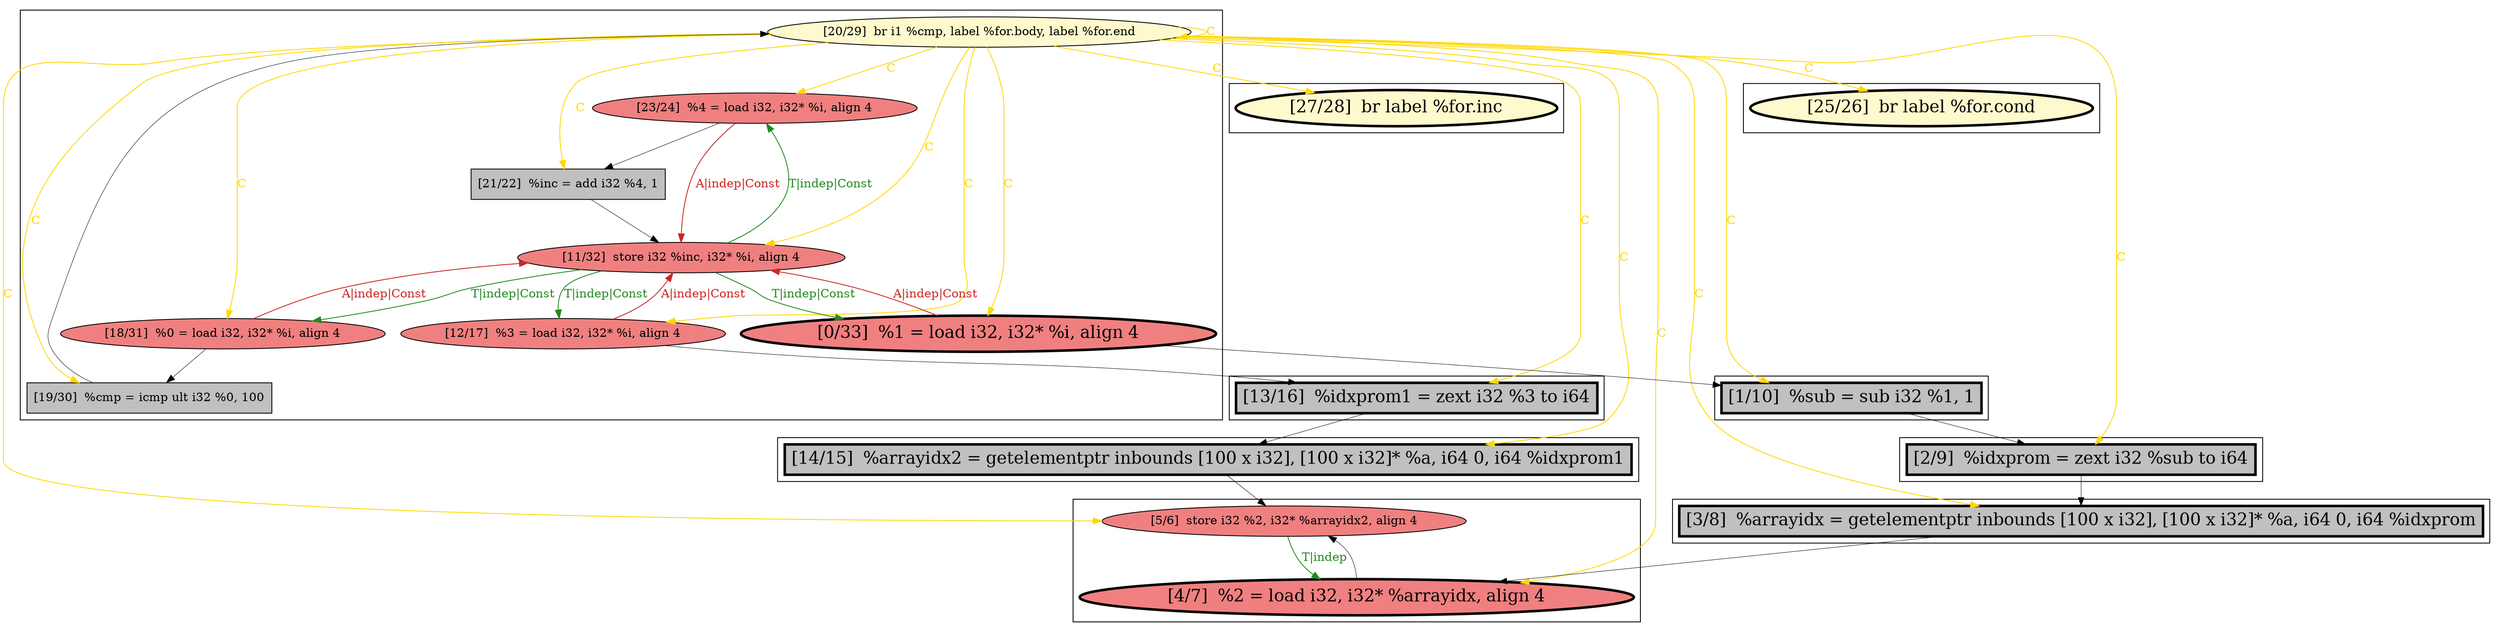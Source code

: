 
digraph G {



node181->node176 [style=solid,color=gold,label="C",penwidth=1.0,fontcolor=gold ]
node180->node178 [style=solid,color=black,label="",penwidth=0.5,fontcolor=black ]
node181->node173 [style=solid,color=gold,label="C",penwidth=1.0,fontcolor=gold ]
node171->node172 [style=solid,color=forestgreen,label="T|indep",penwidth=1.0,fontcolor=forestgreen ]
node172->node171 [style=solid,color=black,label="",penwidth=0.5,fontcolor=black ]
node177->node172 [style=solid,color=black,label="",penwidth=0.5,fontcolor=black ]
node185->node181 [style=solid,color=black,label="",penwidth=0.5,fontcolor=black ]
node182->node185 [style=solid,color=black,label="",penwidth=0.5,fontcolor=black ]
node181->node185 [style=solid,color=gold,label="C",penwidth=1.0,fontcolor=gold ]
node181->node177 [style=solid,color=gold,label="C",penwidth=1.0,fontcolor=gold ]
node179->node184 [style=solid,color=forestgreen,label="T|indep|Const",penwidth=1.0,fontcolor=forestgreen ]
node179->node183 [style=solid,color=forestgreen,label="T|indep|Const",penwidth=1.0,fontcolor=forestgreen ]
node181->node183 [style=solid,color=gold,label="C",penwidth=1.0,fontcolor=gold ]
node181->node179 [style=solid,color=gold,label="C",penwidth=1.0,fontcolor=gold ]
node181->node181 [style=solid,color=gold,label="C",penwidth=1.0,fontcolor=gold ]
node183->node179 [style=solid,color=firebrick3,label="A|indep|Const",penwidth=1.0,fontcolor=firebrick3 ]
node182->node179 [style=solid,color=firebrick3,label="A|indep|Const",penwidth=1.0,fontcolor=firebrick3 ]
node181->node172 [style=solid,color=gold,label="C",penwidth=1.0,fontcolor=gold ]
node187->node176 [style=solid,color=black,label="",penwidth=0.5,fontcolor=black ]
node183->node186 [style=solid,color=black,label="",penwidth=0.5,fontcolor=black ]
node181->node174 [style=solid,color=gold,label="C",penwidth=1.0,fontcolor=gold ]
node179->node180 [style=solid,color=forestgreen,label="T|indep|Const",penwidth=1.0,fontcolor=forestgreen ]
node175->node177 [style=solid,color=black,label="",penwidth=0.5,fontcolor=black ]
node181->node184 [style=solid,color=gold,label="C",penwidth=1.0,fontcolor=gold ]
node179->node182 [style=solid,color=forestgreen,label="T|indep|Const",penwidth=1.0,fontcolor=forestgreen ]
node181->node175 [style=solid,color=gold,label="C",penwidth=1.0,fontcolor=gold ]
node184->node179 [style=solid,color=firebrick3,label="A|indep|Const",penwidth=1.0,fontcolor=firebrick3 ]
node178->node179 [style=solid,color=black,label="",penwidth=0.5,fontcolor=black ]
node181->node182 [style=solid,color=gold,label="C",penwidth=1.0,fontcolor=gold ]
node180->node179 [style=solid,color=firebrick3,label="A|indep|Const",penwidth=1.0,fontcolor=firebrick3 ]
node181->node186 [style=solid,color=gold,label="C",penwidth=1.0,fontcolor=gold ]
node186->node175 [style=solid,color=black,label="",penwidth=0.5,fontcolor=black ]
node181->node178 [style=solid,color=gold,label="C",penwidth=1.0,fontcolor=gold ]
node176->node171 [style=solid,color=black,label="",penwidth=0.5,fontcolor=black ]
node181->node171 [style=solid,color=gold,label="C",penwidth=1.0,fontcolor=gold ]
node181->node187 [style=solid,color=gold,label="C",penwidth=1.0,fontcolor=gold ]
node184->node187 [style=solid,color=black,label="",penwidth=0.5,fontcolor=black ]
node181->node180 [style=solid,color=gold,label="C",penwidth=1.0,fontcolor=gold ]


subgraph cluster8 {


node187 [penwidth=3.0,fontsize=20,fillcolor=grey,label="[13/16]  %idxprom1 = zext i32 %3 to i64",shape=rectangle,style=filled ]



}

subgraph cluster7 {


node186 [penwidth=3.0,fontsize=20,fillcolor=grey,label="[1/10]  %sub = sub i32 %1, 1",shape=rectangle,style=filled ]



}

subgraph cluster6 {


node185 [fillcolor=grey,label="[19/30]  %cmp = icmp ult i32 %0, 100",shape=rectangle,style=filled ]
node184 [fillcolor=lightcoral,label="[12/17]  %3 = load i32, i32* %i, align 4",shape=ellipse,style=filled ]
node179 [fillcolor=lightcoral,label="[11/32]  store i32 %inc, i32* %i, align 4",shape=ellipse,style=filled ]
node178 [fillcolor=grey,label="[21/22]  %inc = add i32 %4, 1",shape=rectangle,style=filled ]
node183 [penwidth=3.0,fontsize=20,fillcolor=lightcoral,label="[0/33]  %1 = load i32, i32* %i, align 4",shape=ellipse,style=filled ]
node180 [fillcolor=lightcoral,label="[23/24]  %4 = load i32, i32* %i, align 4",shape=ellipse,style=filled ]
node181 [fillcolor=lemonchiffon,label="[20/29]  br i1 %cmp, label %for.body, label %for.end",shape=ellipse,style=filled ]
node182 [fillcolor=lightcoral,label="[18/31]  %0 = load i32, i32* %i, align 4",shape=ellipse,style=filled ]



}

subgraph cluster0 {


node172 [penwidth=3.0,fontsize=20,fillcolor=lightcoral,label="[4/7]  %2 = load i32, i32* %arrayidx, align 4",shape=ellipse,style=filled ]
node171 [fillcolor=lightcoral,label="[5/6]  store i32 %2, i32* %arrayidx2, align 4",shape=ellipse,style=filled ]



}

subgraph cluster5 {


node177 [penwidth=3.0,fontsize=20,fillcolor=grey,label="[3/8]  %arrayidx = getelementptr inbounds [100 x i32], [100 x i32]* %a, i64 0, i64 %idxprom",shape=rectangle,style=filled ]



}

subgraph cluster1 {


node173 [penwidth=3.0,fontsize=20,fillcolor=lemonchiffon,label="[27/28]  br label %for.inc",shape=ellipse,style=filled ]



}

subgraph cluster2 {


node174 [penwidth=3.0,fontsize=20,fillcolor=lemonchiffon,label="[25/26]  br label %for.cond",shape=ellipse,style=filled ]



}

subgraph cluster3 {


node175 [penwidth=3.0,fontsize=20,fillcolor=grey,label="[2/9]  %idxprom = zext i32 %sub to i64",shape=rectangle,style=filled ]



}

subgraph cluster4 {


node176 [penwidth=3.0,fontsize=20,fillcolor=grey,label="[14/15]  %arrayidx2 = getelementptr inbounds [100 x i32], [100 x i32]* %a, i64 0, i64 %idxprom1",shape=rectangle,style=filled ]



}

}
